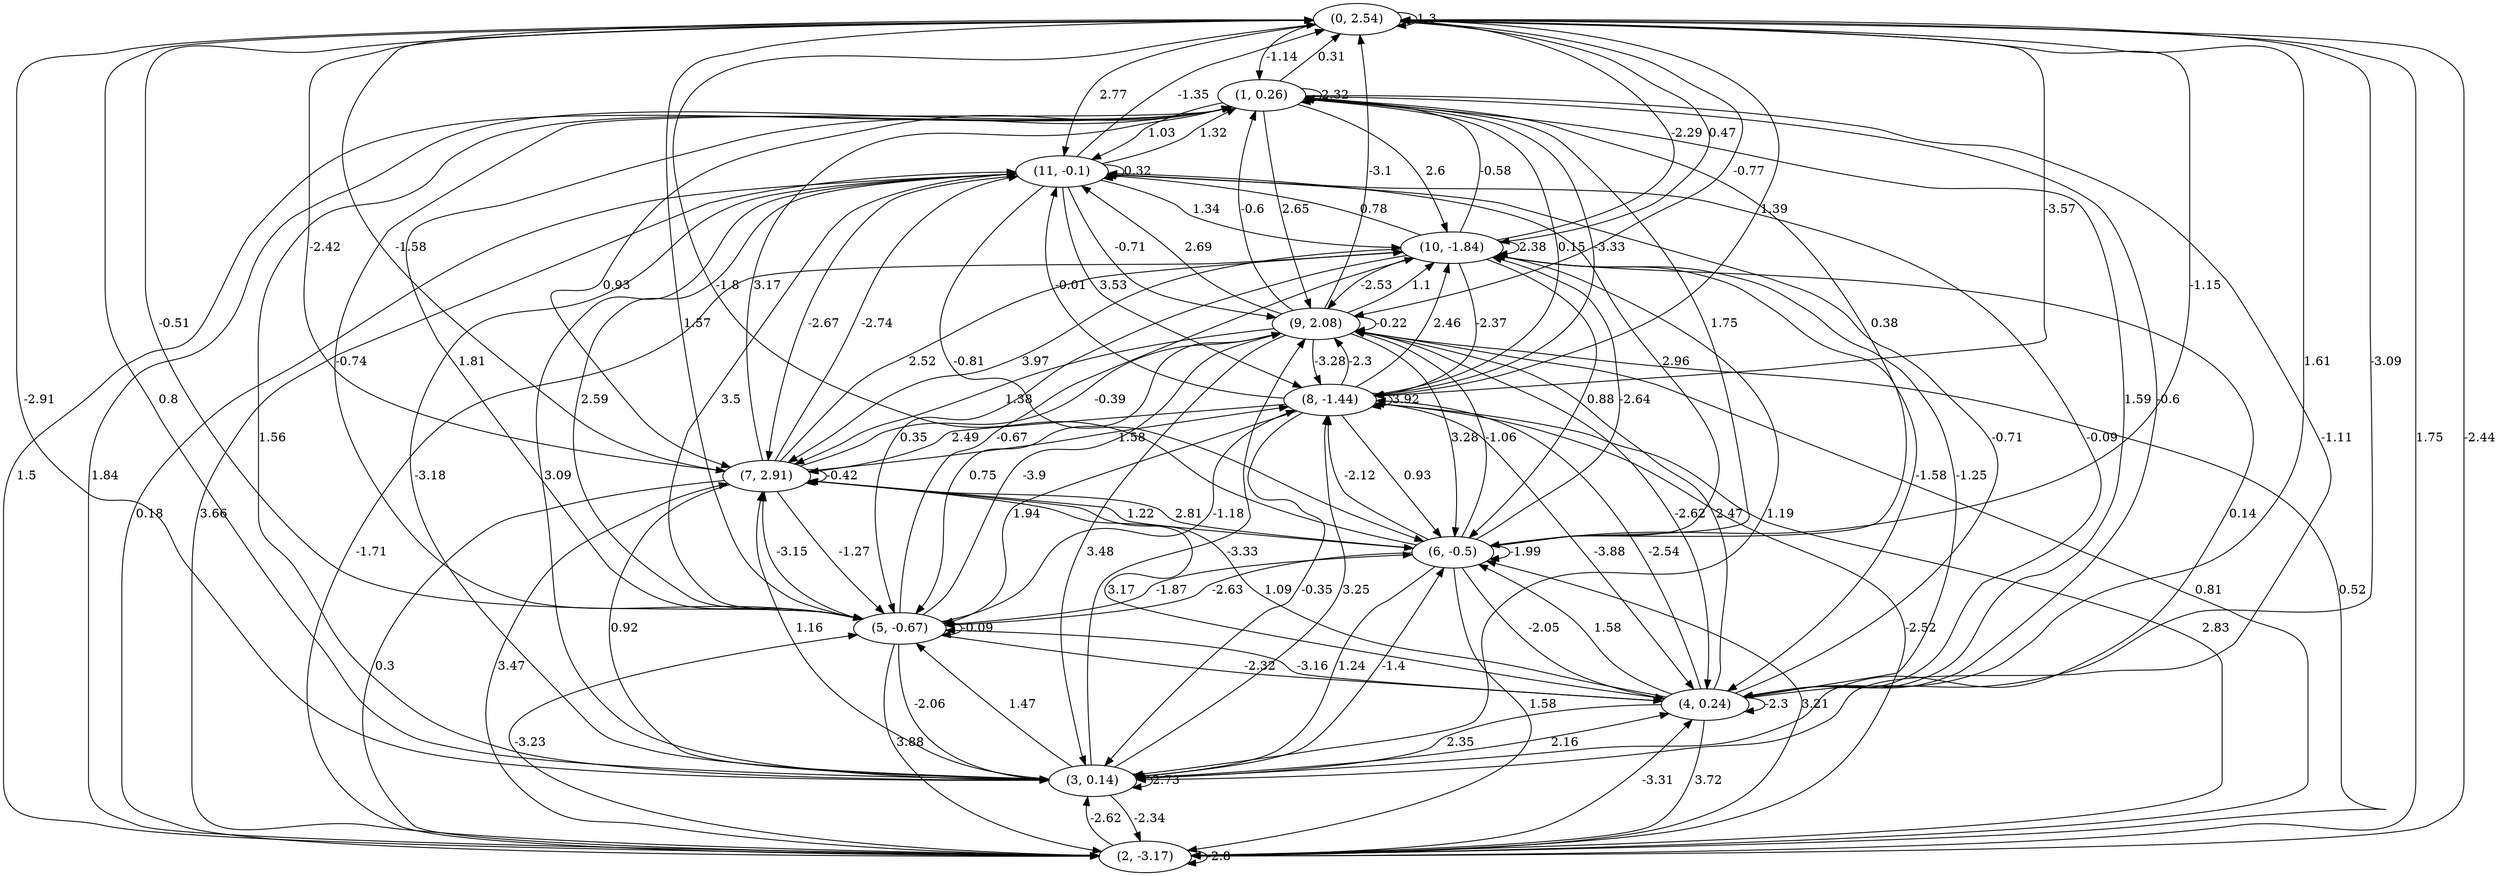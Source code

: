 digraph {
    0 [ label = "(0, 2.54)" ]
    1 [ label = "(1, 0.26)" ]
    2 [ label = "(2, -3.17)" ]
    3 [ label = "(3, 0.14)" ]
    4 [ label = "(4, 0.24)" ]
    5 [ label = "(5, -0.67)" ]
    6 [ label = "(6, -0.5)" ]
    7 [ label = "(7, 2.91)" ]
    8 [ label = "(8, -1.44)" ]
    9 [ label = "(9, 2.08)" ]
    10 [ label = "(10, -1.84)" ]
    11 [ label = "(11, -0.1)" ]
    0 -> 0 [ label = "1.3" ]
    1 -> 1 [ label = "2.32" ]
    2 -> 2 [ label = "-2.8" ]
    3 -> 3 [ label = "2.73" ]
    4 -> 4 [ label = "-2.3" ]
    5 -> 5 [ label = "-0.09" ]
    6 -> 6 [ label = "-1.99" ]
    7 -> 7 [ label = "-0.42" ]
    8 -> 8 [ label = "3.92" ]
    9 -> 9 [ label = "-0.22" ]
    10 -> 10 [ label = "2.38" ]
    11 -> 11 [ label = "0.32" ]
    1 -> 0 [ label = "0.31" ]
    2 -> 0 [ label = "-2.44" ]
    3 -> 0 [ label = "0.8" ]
    4 -> 0 [ label = "-3.09" ]
    5 -> 0 [ label = "1.57" ]
    6 -> 0 [ label = "-1.8" ]
    7 -> 0 [ label = "-1.58" ]
    8 -> 0 [ label = "-3.57" ]
    9 -> 0 [ label = "-3.1" ]
    10 -> 0 [ label = "-2.29" ]
    11 -> 0 [ label = "-1.35" ]
    0 -> 1 [ label = "-1.14" ]
    2 -> 1 [ label = "1.84" ]
    3 -> 1 [ label = "1.56" ]
    4 -> 1 [ label = "1.59" ]
    5 -> 1 [ label = "-0.74" ]
    6 -> 1 [ label = "1.75" ]
    7 -> 1 [ label = "3.17" ]
    8 -> 1 [ label = "0.15" ]
    9 -> 1 [ label = "-0.6" ]
    10 -> 1 [ label = "-0.58" ]
    11 -> 1 [ label = "1.32" ]
    0 -> 2 [ label = "1.75" ]
    1 -> 2 [ label = "1.5" ]
    3 -> 2 [ label = "-2.34" ]
    4 -> 2 [ label = "3.72" ]
    5 -> 2 [ label = "3.88" ]
    6 -> 2 [ label = "1.58" ]
    7 -> 2 [ label = "0.3" ]
    8 -> 2 [ label = "-2.52" ]
    9 -> 2 [ label = "0.81" ]
    11 -> 2 [ label = "0.18" ]
    0 -> 3 [ label = "-2.91" ]
    1 -> 3 [ label = "-1.11" ]
    2 -> 3 [ label = "-2.62" ]
    4 -> 3 [ label = "2.35" ]
    5 -> 3 [ label = "-2.06" ]
    6 -> 3 [ label = "1.24" ]
    7 -> 3 [ label = "0.92" ]
    8 -> 3 [ label = "-0.35" ]
    9 -> 3 [ label = "3.48" ]
    10 -> 3 [ label = "1.19" ]
    11 -> 3 [ label = "3.09" ]
    0 -> 4 [ label = "1.61" ]
    1 -> 4 [ label = "-0.6" ]
    2 -> 4 [ label = "-3.31" ]
    3 -> 4 [ label = "2.16" ]
    5 -> 4 [ label = "-2.32" ]
    6 -> 4 [ label = "-2.05" ]
    7 -> 4 [ label = "3.17" ]
    8 -> 4 [ label = "-3.88" ]
    9 -> 4 [ label = "-2.62" ]
    10 -> 4 [ label = "-1.58" ]
    11 -> 4 [ label = "-0.09" ]
    0 -> 5 [ label = "-0.51" ]
    1 -> 5 [ label = "1.81" ]
    2 -> 5 [ label = "-3.23" ]
    3 -> 5 [ label = "1.47" ]
    4 -> 5 [ label = "-3.16" ]
    6 -> 5 [ label = "-2.63" ]
    7 -> 5 [ label = "-1.27" ]
    8 -> 5 [ label = "1.94" ]
    9 -> 5 [ label = "0.75" ]
    10 -> 5 [ label = "0.35" ]
    11 -> 5 [ label = "2.59" ]
    0 -> 6 [ label = "-1.15" ]
    1 -> 6 [ label = "0.38" ]
    2 -> 6 [ label = "3.21" ]
    3 -> 6 [ label = "-1.4" ]
    4 -> 6 [ label = "1.58" ]
    5 -> 6 [ label = "-1.87" ]
    7 -> 6 [ label = "1.22" ]
    8 -> 6 [ label = "0.93" ]
    9 -> 6 [ label = "3.28" ]
    10 -> 6 [ label = "0.88" ]
    11 -> 6 [ label = "-0.81" ]
    0 -> 7 [ label = "-2.42" ]
    1 -> 7 [ label = "0.93" ]
    2 -> 7 [ label = "3.47" ]
    3 -> 7 [ label = "1.16" ]
    4 -> 7 [ label = "1.09" ]
    5 -> 7 [ label = "-3.15" ]
    6 -> 7 [ label = "2.81" ]
    8 -> 7 [ label = "2.49" ]
    9 -> 7 [ label = "1.38" ]
    10 -> 7 [ label = "3.97" ]
    11 -> 7 [ label = "-2.67" ]
    0 -> 8 [ label = "1.39" ]
    1 -> 8 [ label = "-3.33" ]
    2 -> 8 [ label = "2.83" ]
    3 -> 8 [ label = "3.25" ]
    4 -> 8 [ label = "-2.54" ]
    5 -> 8 [ label = "-1.18" ]
    6 -> 8 [ label = "-2.12" ]
    7 -> 8 [ label = "1.58" ]
    9 -> 8 [ label = "-3.28" ]
    10 -> 8 [ label = "-2.37" ]
    11 -> 8 [ label = "3.53" ]
    0 -> 9 [ label = "-0.77" ]
    1 -> 9 [ label = "2.65" ]
    2 -> 9 [ label = "0.52" ]
    3 -> 9 [ label = "-3.33" ]
    4 -> 9 [ label = "2.47" ]
    5 -> 9 [ label = "-3.9" ]
    6 -> 9 [ label = "-1.06" ]
    7 -> 9 [ label = "-0.39" ]
    8 -> 9 [ label = "-2.3" ]
    10 -> 9 [ label = "-2.53" ]
    11 -> 9 [ label = "-0.71" ]
    0 -> 10 [ label = "0.47" ]
    1 -> 10 [ label = "2.6" ]
    2 -> 10 [ label = "-1.71" ]
    3 -> 10 [ label = "0.14" ]
    4 -> 10 [ label = "-1.25" ]
    5 -> 10 [ label = "-0.67" ]
    6 -> 10 [ label = "-2.64" ]
    7 -> 10 [ label = "2.52" ]
    8 -> 10 [ label = "2.46" ]
    9 -> 10 [ label = "1.1" ]
    11 -> 10 [ label = "1.34" ]
    0 -> 11 [ label = "2.77" ]
    1 -> 11 [ label = "1.03" ]
    2 -> 11 [ label = "3.66" ]
    3 -> 11 [ label = "-3.18" ]
    4 -> 11 [ label = "-0.71" ]
    5 -> 11 [ label = "3.5" ]
    6 -> 11 [ label = "2.96" ]
    7 -> 11 [ label = "-2.74" ]
    8 -> 11 [ label = "-0.01" ]
    9 -> 11 [ label = "2.69" ]
    10 -> 11 [ label = "0.78" ]
}

